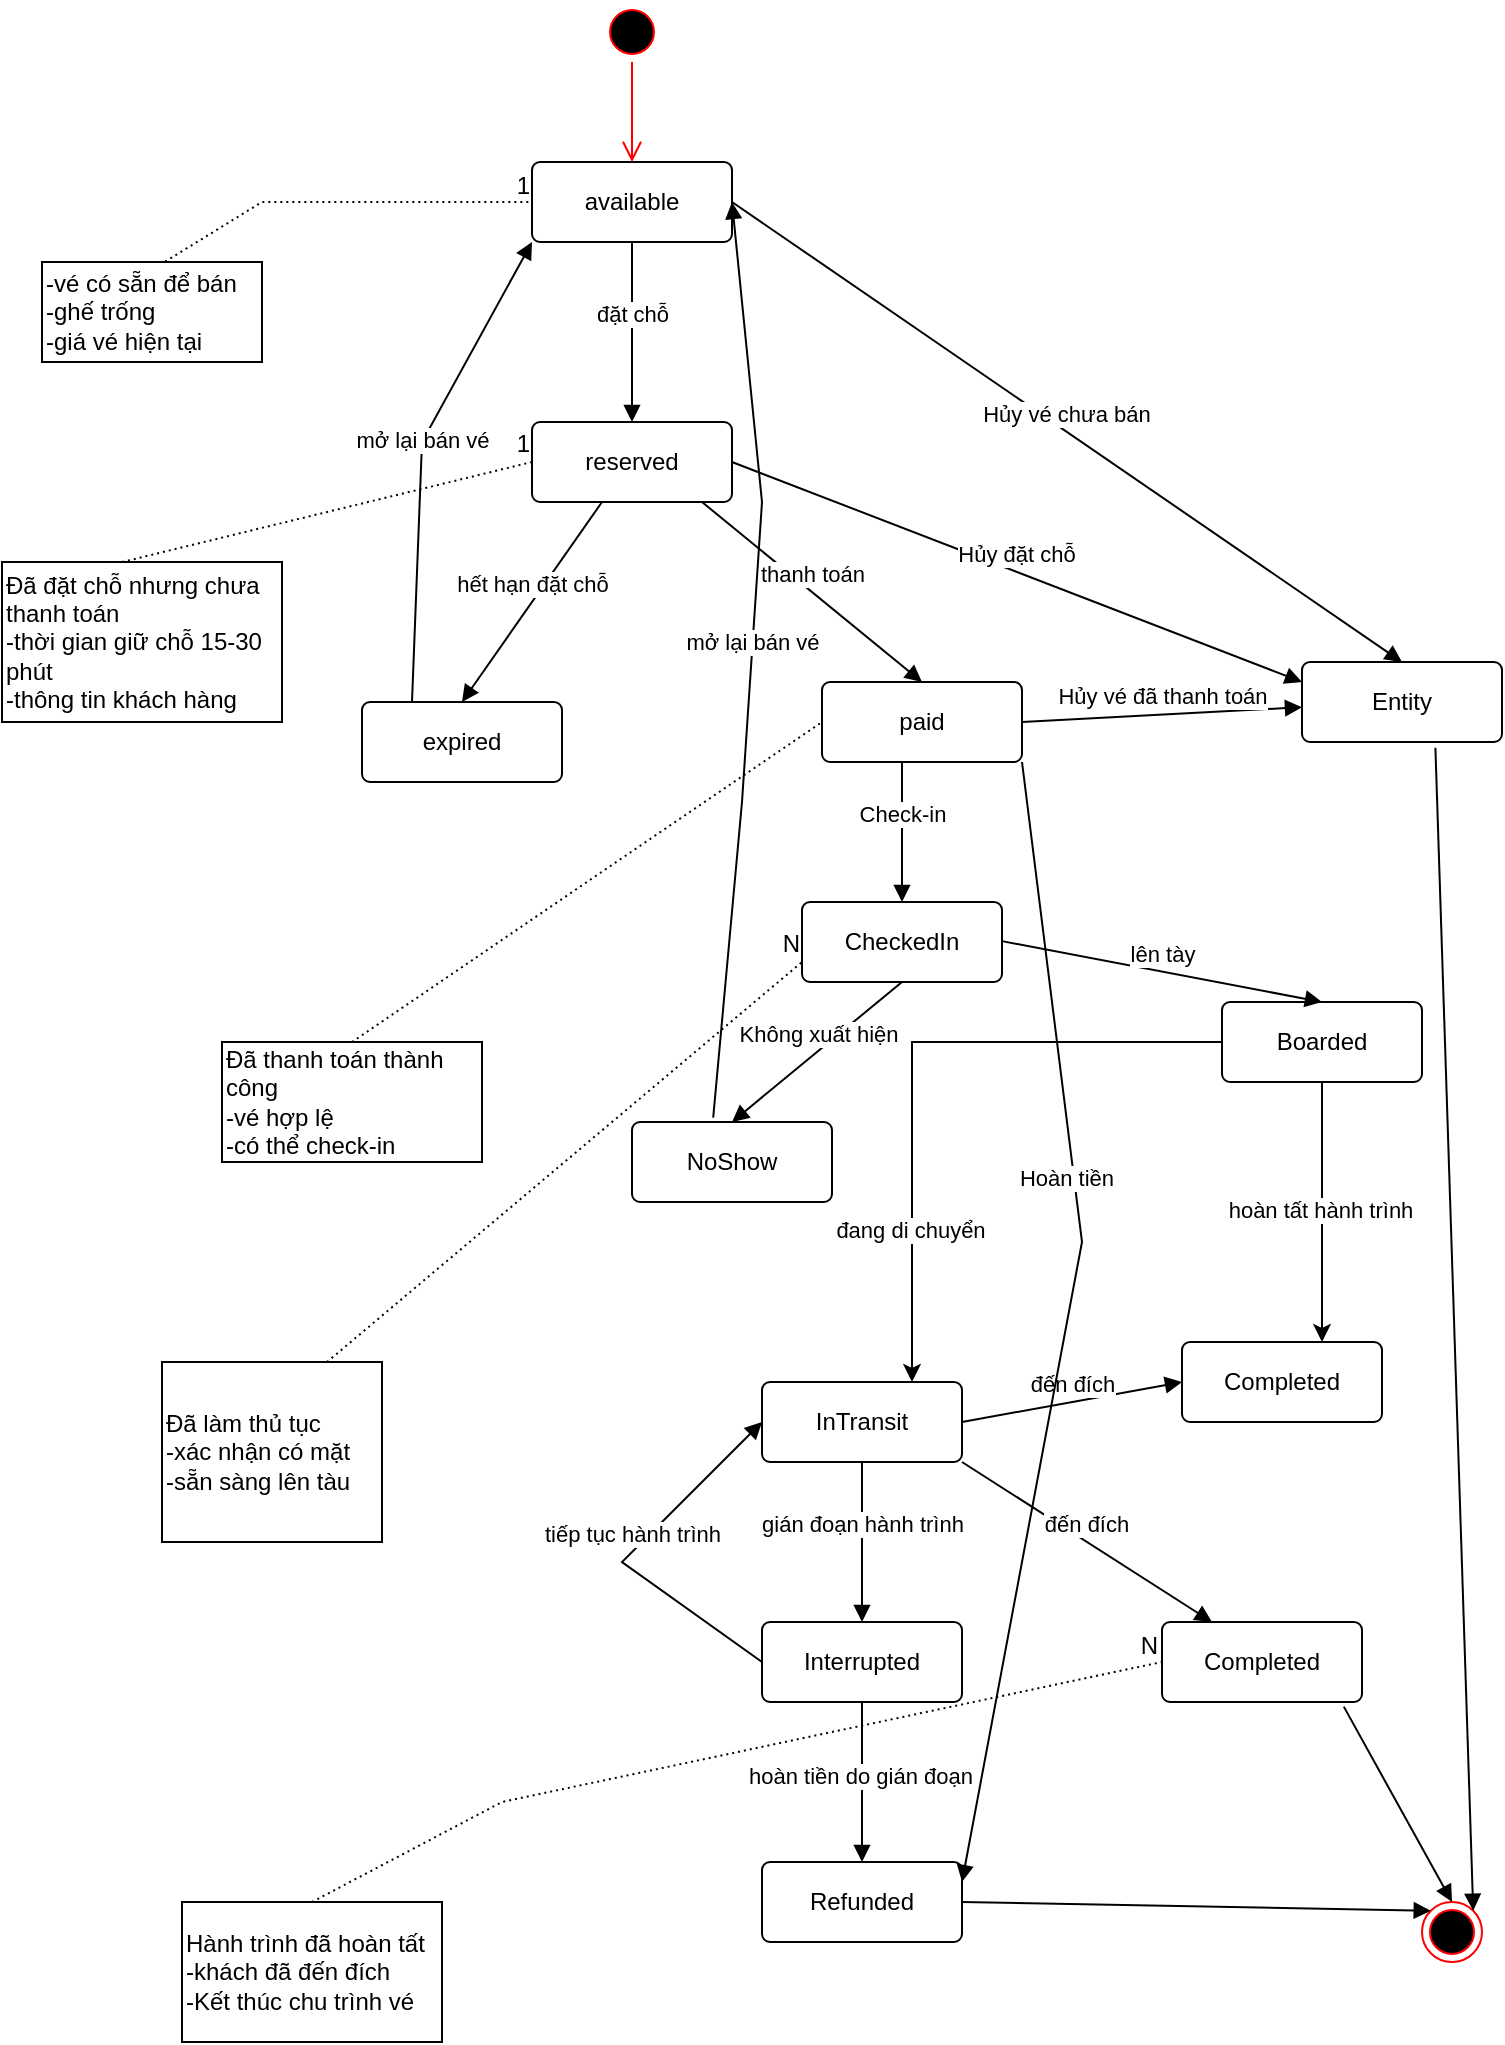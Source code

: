<mxfile version="27.0.9">
  <diagram name="Page-1" id="tQImKqZd8PoFKgRo9b0g">
    <mxGraphModel dx="1310" dy="2040" grid="1" gridSize="10" guides="1" tooltips="1" connect="1" arrows="1" fold="1" page="1" pageScale="1" pageWidth="850" pageHeight="1100" math="0" shadow="0">
      <root>
        <mxCell id="0" />
        <mxCell id="1" parent="0" />
        <mxCell id="PN7oXaLsUezQi4kB6J2D-3" value="" style="ellipse;html=1;shape=startState;fillColor=#000000;strokeColor=#ff0000;" vertex="1" parent="1">
          <mxGeometry x="360" y="-600" width="30" height="30" as="geometry" />
        </mxCell>
        <mxCell id="PN7oXaLsUezQi4kB6J2D-8" value="-vé có sẵn để bán&lt;div&gt;&lt;span style=&quot;background-color: transparent; color: light-dark(rgb(0, 0, 0), rgb(255, 255, 255));&quot;&gt;-ghế trống&lt;/span&gt;&lt;/div&gt;&lt;div&gt;&lt;span style=&quot;background-color: transparent; color: light-dark(rgb(0, 0, 0), rgb(255, 255, 255));&quot;&gt;-giá vé hiện tại&lt;/span&gt;&lt;/div&gt;" style="whiteSpace=wrap;html=1;align=left;" vertex="1" parent="1">
          <mxGeometry x="80" y="-470" width="110" height="50" as="geometry" />
        </mxCell>
        <mxCell id="PN7oXaLsUezQi4kB6J2D-9" value="" style="endArrow=none;html=1;rounded=0;dashed=1;dashPattern=1 2;exitX=0.56;exitY=-0.004;exitDx=0;exitDy=0;exitPerimeter=0;entryX=0;entryY=0.5;entryDx=0;entryDy=0;" edge="1" parent="1" source="PN7oXaLsUezQi4kB6J2D-8" target="PN7oXaLsUezQi4kB6J2D-7">
          <mxGeometry relative="1" as="geometry">
            <mxPoint x="110" y="-280" as="sourcePoint" />
            <mxPoint x="320" y="-500" as="targetPoint" />
            <Array as="points">
              <mxPoint x="190" y="-500" />
            </Array>
          </mxGeometry>
        </mxCell>
        <mxCell id="PN7oXaLsUezQi4kB6J2D-10" value="1" style="resizable=0;html=1;whiteSpace=wrap;align=right;verticalAlign=bottom;" connectable="0" vertex="1" parent="PN7oXaLsUezQi4kB6J2D-9">
          <mxGeometry x="1" relative="1" as="geometry" />
        </mxCell>
        <mxCell id="PN7oXaLsUezQi4kB6J2D-11" value="reserved" style="rounded=1;arcSize=10;whiteSpace=wrap;html=1;align=center;" vertex="1" parent="1">
          <mxGeometry x="325" y="-390" width="100" height="40" as="geometry" />
        </mxCell>
        <mxCell id="PN7oXaLsUezQi4kB6J2D-12" value="" style="edgeStyle=orthogonalEdgeStyle;html=1;verticalAlign=bottom;endArrow=open;endSize=8;strokeColor=#ff0000;rounded=0;" edge="1" parent="1" source="PN7oXaLsUezQi4kB6J2D-3" target="PN7oXaLsUezQi4kB6J2D-7">
          <mxGeometry relative="1" as="geometry">
            <mxPoint x="375" y="-370" as="targetPoint" />
            <mxPoint x="375" y="-570" as="sourcePoint" />
          </mxGeometry>
        </mxCell>
        <mxCell id="PN7oXaLsUezQi4kB6J2D-7" value="available" style="rounded=1;arcSize=10;whiteSpace=wrap;html=1;align=center;" vertex="1" parent="1">
          <mxGeometry x="325" y="-520" width="100" height="40" as="geometry" />
        </mxCell>
        <mxCell id="PN7oXaLsUezQi4kB6J2D-15" value="đặt chỗ" style="html=1;verticalAlign=bottom;endArrow=block;curved=0;rounded=0;entryX=0.5;entryY=0;entryDx=0;entryDy=0;exitX=0.5;exitY=1;exitDx=0;exitDy=0;" edge="1" parent="1" source="PN7oXaLsUezQi4kB6J2D-7" target="PN7oXaLsUezQi4kB6J2D-11">
          <mxGeometry width="80" relative="1" as="geometry">
            <mxPoint x="370" y="-480" as="sourcePoint" />
            <mxPoint x="450" y="-480" as="targetPoint" />
          </mxGeometry>
        </mxCell>
        <mxCell id="PN7oXaLsUezQi4kB6J2D-16" value="expired" style="rounded=1;arcSize=10;whiteSpace=wrap;html=1;align=center;" vertex="1" parent="1">
          <mxGeometry x="240" y="-250" width="100" height="40" as="geometry" />
        </mxCell>
        <mxCell id="PN7oXaLsUezQi4kB6J2D-17" value="hết hạn đặt chỗ" style="html=1;verticalAlign=bottom;endArrow=block;curved=0;rounded=0;entryX=0.5;entryY=0;entryDx=0;entryDy=0;" edge="1" parent="1" target="PN7oXaLsUezQi4kB6J2D-16">
          <mxGeometry width="80" relative="1" as="geometry">
            <mxPoint x="360" y="-350" as="sourcePoint" />
            <mxPoint x="440" y="-350" as="targetPoint" />
          </mxGeometry>
        </mxCell>
        <mxCell id="PN7oXaLsUezQi4kB6J2D-18" value="mở lại bán vé" style="html=1;verticalAlign=bottom;endArrow=block;curved=0;rounded=0;entryX=0;entryY=1;entryDx=0;entryDy=0;exitX=0.25;exitY=0;exitDx=0;exitDy=0;" edge="1" parent="1" source="PN7oXaLsUezQi4kB6J2D-16" target="PN7oXaLsUezQi4kB6J2D-7">
          <mxGeometry width="80" relative="1" as="geometry">
            <mxPoint x="250" y="-250" as="sourcePoint" />
            <mxPoint x="330" y="-250" as="targetPoint" />
            <Array as="points">
              <mxPoint x="270" y="-380" />
            </Array>
          </mxGeometry>
        </mxCell>
        <mxCell id="PN7oXaLsUezQi4kB6J2D-19" value="Đã đặt chỗ nhưng chưa thanh toán&lt;div&gt;-thời gian giữ chỗ 15-30 phút&lt;/div&gt;&lt;div&gt;-thông tin khách hàng&lt;/div&gt;" style="html=1;whiteSpace=wrap;align=left;" vertex="1" parent="1">
          <mxGeometry x="60" y="-320" width="140" height="80" as="geometry" />
        </mxCell>
        <mxCell id="PN7oXaLsUezQi4kB6J2D-20" value="" style="endArrow=none;html=1;rounded=0;dashed=1;dashPattern=1 2;entryX=0;entryY=0.5;entryDx=0;entryDy=0;exitX=0.429;exitY=0;exitDx=0;exitDy=0;exitPerimeter=0;" edge="1" parent="1" source="PN7oXaLsUezQi4kB6J2D-19" target="PN7oXaLsUezQi4kB6J2D-11">
          <mxGeometry relative="1" as="geometry">
            <mxPoint x="120" y="-290" as="sourcePoint" />
            <mxPoint x="320" y="-370" as="targetPoint" />
            <Array as="points" />
          </mxGeometry>
        </mxCell>
        <mxCell id="PN7oXaLsUezQi4kB6J2D-21" value="1" style="resizable=0;html=1;whiteSpace=wrap;align=right;verticalAlign=bottom;" connectable="0" vertex="1" parent="PN7oXaLsUezQi4kB6J2D-20">
          <mxGeometry x="1" relative="1" as="geometry" />
        </mxCell>
        <mxCell id="PN7oXaLsUezQi4kB6J2D-22" value="paid" style="rounded=1;arcSize=10;whiteSpace=wrap;html=1;align=center;" vertex="1" parent="1">
          <mxGeometry x="470" y="-260" width="100" height="40" as="geometry" />
        </mxCell>
        <mxCell id="PN7oXaLsUezQi4kB6J2D-23" value="thanh toán" style="html=1;verticalAlign=bottom;endArrow=block;curved=0;rounded=0;entryX=0.5;entryY=0;entryDx=0;entryDy=0;" edge="1" parent="1" target="PN7oXaLsUezQi4kB6J2D-22">
          <mxGeometry width="80" relative="1" as="geometry">
            <mxPoint x="410" y="-350" as="sourcePoint" />
            <mxPoint x="490" y="-350" as="targetPoint" />
          </mxGeometry>
        </mxCell>
        <mxCell id="PN7oXaLsUezQi4kB6J2D-25" value="Đã thanh toán thành công&lt;div&gt;-vé hợp lệ&lt;/div&gt;&lt;div&gt;-có thể check-in&lt;/div&gt;" style="html=1;whiteSpace=wrap;align=left;" vertex="1" parent="1">
          <mxGeometry x="170" y="-80" width="130" height="60" as="geometry" />
        </mxCell>
        <mxCell id="PN7oXaLsUezQi4kB6J2D-26" value="" style="endArrow=none;html=1;rounded=0;dashed=1;dashPattern=1 2;entryX=0;entryY=0.5;entryDx=0;entryDy=0;exitX=0.5;exitY=0;exitDx=0;exitDy=0;" edge="1" parent="1" source="PN7oXaLsUezQi4kB6J2D-25" target="PN7oXaLsUezQi4kB6J2D-22">
          <mxGeometry relative="1" as="geometry">
            <mxPoint x="300" y="-180" as="sourcePoint" />
            <mxPoint x="460" y="-180" as="targetPoint" />
          </mxGeometry>
        </mxCell>
        <mxCell id="PN7oXaLsUezQi4kB6J2D-28" value="CheckedIn" style="rounded=1;arcSize=10;whiteSpace=wrap;html=1;align=center;" vertex="1" parent="1">
          <mxGeometry x="460" y="-150" width="100" height="40" as="geometry" />
        </mxCell>
        <mxCell id="PN7oXaLsUezQi4kB6J2D-29" value="Check-in" style="html=1;verticalAlign=bottom;endArrow=block;curved=0;rounded=0;entryX=0.5;entryY=0;entryDx=0;entryDy=0;" edge="1" parent="1" target="PN7oXaLsUezQi4kB6J2D-28">
          <mxGeometry width="80" relative="1" as="geometry">
            <mxPoint x="510" y="-220" as="sourcePoint" />
            <mxPoint x="590" y="-220" as="targetPoint" />
          </mxGeometry>
        </mxCell>
        <mxCell id="PN7oXaLsUezQi4kB6J2D-30" value="NoShow" style="rounded=1;arcSize=10;whiteSpace=wrap;html=1;align=center;" vertex="1" parent="1">
          <mxGeometry x="375" y="-40" width="100" height="40" as="geometry" />
        </mxCell>
        <mxCell id="PN7oXaLsUezQi4kB6J2D-31" value="Không xuất hiện" style="html=1;verticalAlign=bottom;endArrow=block;curved=0;rounded=0;entryX=0.5;entryY=0;entryDx=0;entryDy=0;exitX=0.5;exitY=1;exitDx=0;exitDy=0;" edge="1" parent="1" source="PN7oXaLsUezQi4kB6J2D-28" target="PN7oXaLsUezQi4kB6J2D-30">
          <mxGeometry width="80" relative="1" as="geometry">
            <mxPoint x="340" y="-100" as="sourcePoint" />
            <mxPoint x="420" y="-100" as="targetPoint" />
          </mxGeometry>
        </mxCell>
        <mxCell id="PN7oXaLsUezQi4kB6J2D-32" value="mở lại bán vé" style="html=1;verticalAlign=bottom;endArrow=block;curved=0;rounded=0;exitX=0.406;exitY=-0.054;exitDx=0;exitDy=0;exitPerimeter=0;entryX=1;entryY=0.5;entryDx=0;entryDy=0;" edge="1" parent="1" source="PN7oXaLsUezQi4kB6J2D-30" target="PN7oXaLsUezQi4kB6J2D-7">
          <mxGeometry width="80" relative="1" as="geometry">
            <mxPoint x="340" y="-100" as="sourcePoint" />
            <mxPoint x="420" y="-100" as="targetPoint" />
            <Array as="points">
              <mxPoint x="430" y="-200" />
              <mxPoint x="440" y="-350" />
            </Array>
          </mxGeometry>
        </mxCell>
        <mxCell id="PN7oXaLsUezQi4kB6J2D-42" value="" style="edgeStyle=orthogonalEdgeStyle;rounded=0;orthogonalLoop=1;jettySize=auto;html=1;exitX=0.5;exitY=1;exitDx=0;exitDy=0;" edge="1" parent="1" source="PN7oXaLsUezQi4kB6J2D-34" target="PN7oXaLsUezQi4kB6J2D-36">
          <mxGeometry relative="1" as="geometry">
            <mxPoint x="670" y="-30" as="sourcePoint" />
            <Array as="points">
              <mxPoint x="720" />
              <mxPoint x="720" />
            </Array>
          </mxGeometry>
        </mxCell>
        <mxCell id="PN7oXaLsUezQi4kB6J2D-43" value="hoàn tất hành trình" style="edgeLabel;html=1;align=center;verticalAlign=middle;resizable=0;points=[];" vertex="1" connectable="0" parent="PN7oXaLsUezQi4kB6J2D-42">
          <mxGeometry x="-0.026" y="-1" relative="1" as="geometry">
            <mxPoint as="offset" />
          </mxGeometry>
        </mxCell>
        <mxCell id="PN7oXaLsUezQi4kB6J2D-34" value="Boarded" style="rounded=1;arcSize=10;whiteSpace=wrap;html=1;align=center;" vertex="1" parent="1">
          <mxGeometry x="670" y="-100" width="100" height="40" as="geometry" />
        </mxCell>
        <mxCell id="PN7oXaLsUezQi4kB6J2D-35" value="lên tày" style="html=1;verticalAlign=bottom;endArrow=block;curved=0;rounded=0;entryX=0.5;entryY=0;entryDx=0;entryDy=0;" edge="1" parent="1" target="PN7oXaLsUezQi4kB6J2D-34">
          <mxGeometry width="80" relative="1" as="geometry">
            <mxPoint x="560" y="-130.43" as="sourcePoint" />
            <mxPoint x="640" y="-130.43" as="targetPoint" />
          </mxGeometry>
        </mxCell>
        <mxCell id="PN7oXaLsUezQi4kB6J2D-36" value="Completed" style="rounded=1;arcSize=10;whiteSpace=wrap;html=1;align=center;" vertex="1" parent="1">
          <mxGeometry x="650" y="70" width="100" height="40" as="geometry" />
        </mxCell>
        <mxCell id="PN7oXaLsUezQi4kB6J2D-37" value="InTransit" style="rounded=1;arcSize=10;whiteSpace=wrap;html=1;align=center;" vertex="1" parent="1">
          <mxGeometry x="440" y="90" width="100" height="40" as="geometry" />
        </mxCell>
        <mxCell id="PN7oXaLsUezQi4kB6J2D-39" style="edgeStyle=orthogonalEdgeStyle;rounded=0;orthogonalLoop=1;jettySize=auto;html=1;entryX=0.75;entryY=0;entryDx=0;entryDy=0;" edge="1" parent="1" source="PN7oXaLsUezQi4kB6J2D-34" target="PN7oXaLsUezQi4kB6J2D-37">
          <mxGeometry relative="1" as="geometry">
            <mxPoint x="621.43" y="-30.28" as="sourcePoint" />
            <mxPoint x="510.03" y="70.0" as="targetPoint" />
          </mxGeometry>
        </mxCell>
        <mxCell id="PN7oXaLsUezQi4kB6J2D-40" value="đang di chuyển" style="edgeLabel;html=1;align=center;verticalAlign=middle;resizable=0;points=[];" vertex="1" connectable="0" parent="PN7oXaLsUezQi4kB6J2D-39">
          <mxGeometry x="0.53" y="-1" relative="1" as="geometry">
            <mxPoint as="offset" />
          </mxGeometry>
        </mxCell>
        <mxCell id="PN7oXaLsUezQi4kB6J2D-44" value="đến đích" style="html=1;verticalAlign=bottom;endArrow=block;curved=0;rounded=0;exitX=1;exitY=0.5;exitDx=0;exitDy=0;entryX=0;entryY=0.5;entryDx=0;entryDy=0;" edge="1" parent="1" source="PN7oXaLsUezQi4kB6J2D-37" target="PN7oXaLsUezQi4kB6J2D-36">
          <mxGeometry width="80" relative="1" as="geometry">
            <mxPoint x="390" y="-140" as="sourcePoint" />
            <mxPoint x="470" y="-140" as="targetPoint" />
          </mxGeometry>
        </mxCell>
        <mxCell id="PN7oXaLsUezQi4kB6J2D-45" value="Interrupted" style="rounded=1;arcSize=10;whiteSpace=wrap;html=1;align=center;" vertex="1" parent="1">
          <mxGeometry x="440" y="210" width="100" height="40" as="geometry" />
        </mxCell>
        <mxCell id="PN7oXaLsUezQi4kB6J2D-46" value="gián đoạn hành trình" style="html=1;verticalAlign=bottom;endArrow=block;curved=0;rounded=0;entryX=0.5;entryY=0;entryDx=0;entryDy=0;" edge="1" parent="1" target="PN7oXaLsUezQi4kB6J2D-45">
          <mxGeometry width="80" relative="1" as="geometry">
            <mxPoint x="490" y="130" as="sourcePoint" />
            <mxPoint x="570" y="130" as="targetPoint" />
          </mxGeometry>
        </mxCell>
        <mxCell id="PN7oXaLsUezQi4kB6J2D-47" value="tiếp tục hành trình" style="html=1;verticalAlign=bottom;endArrow=block;curved=0;rounded=0;exitX=0;exitY=0.5;exitDx=0;exitDy=0;entryX=0;entryY=0.5;entryDx=0;entryDy=0;" edge="1" parent="1" source="PN7oXaLsUezQi4kB6J2D-45" target="PN7oXaLsUezQi4kB6J2D-37">
          <mxGeometry width="80" relative="1" as="geometry">
            <mxPoint x="390" y="130" as="sourcePoint" />
            <mxPoint x="470" y="130" as="targetPoint" />
            <Array as="points">
              <mxPoint x="370" y="180" />
            </Array>
          </mxGeometry>
        </mxCell>
        <mxCell id="PN7oXaLsUezQi4kB6J2D-48" value="Refunded" style="rounded=1;arcSize=10;whiteSpace=wrap;html=1;align=center;" vertex="1" parent="1">
          <mxGeometry x="440" y="330" width="100" height="40" as="geometry" />
        </mxCell>
        <mxCell id="PN7oXaLsUezQi4kB6J2D-49" value="" style="html=1;verticalAlign=bottom;endArrow=block;curved=0;rounded=0;exitX=0.5;exitY=1;exitDx=0;exitDy=0;" edge="1" parent="1" source="PN7oXaLsUezQi4kB6J2D-45" target="PN7oXaLsUezQi4kB6J2D-48">
          <mxGeometry x="1" y="-124" width="80" relative="1" as="geometry">
            <mxPoint x="390" y="130" as="sourcePoint" />
            <mxPoint x="470" y="130" as="targetPoint" />
            <mxPoint x="30" y="-4" as="offset" />
          </mxGeometry>
        </mxCell>
        <mxCell id="PN7oXaLsUezQi4kB6J2D-50" value="hoàn tiền do gián đoạn" style="edgeLabel;html=1;align=center;verticalAlign=middle;resizable=0;points=[];" vertex="1" connectable="0" parent="PN7oXaLsUezQi4kB6J2D-49">
          <mxGeometry x="-0.087" y="-1" relative="1" as="geometry">
            <mxPoint as="offset" />
          </mxGeometry>
        </mxCell>
        <mxCell id="PN7oXaLsUezQi4kB6J2D-51" value="Completed" style="rounded=1;arcSize=10;whiteSpace=wrap;html=1;align=center;" vertex="1" parent="1">
          <mxGeometry x="640" y="210" width="100" height="40" as="geometry" />
        </mxCell>
        <mxCell id="PN7oXaLsUezQi4kB6J2D-55" value="đến đích" style="html=1;verticalAlign=bottom;endArrow=block;curved=0;rounded=0;entryX=0.25;entryY=0;entryDx=0;entryDy=0;exitX=1;exitY=1;exitDx=0;exitDy=0;" edge="1" parent="1" source="PN7oXaLsUezQi4kB6J2D-37" target="PN7oXaLsUezQi4kB6J2D-51">
          <mxGeometry width="80" relative="1" as="geometry">
            <mxPoint x="390" y="130" as="sourcePoint" />
            <mxPoint x="470" y="130" as="targetPoint" />
          </mxGeometry>
        </mxCell>
        <mxCell id="PN7oXaLsUezQi4kB6J2D-56" value="Hành trình đã hoàn tất&lt;div&gt;-khách đã đến đích&lt;/div&gt;&lt;div&gt;-Kết thúc chu trình vé&lt;/div&gt;" style="html=1;whiteSpace=wrap;align=left;" vertex="1" parent="1">
          <mxGeometry x="150" y="350" width="130" height="70" as="geometry" />
        </mxCell>
        <mxCell id="PN7oXaLsUezQi4kB6J2D-57" value="" style="endArrow=none;html=1;rounded=0;dashed=1;dashPattern=1 2;entryX=0;entryY=0.5;entryDx=0;entryDy=0;exitX=0.5;exitY=0;exitDx=0;exitDy=0;" edge="1" parent="1" source="PN7oXaLsUezQi4kB6J2D-56" target="PN7oXaLsUezQi4kB6J2D-51">
          <mxGeometry relative="1" as="geometry">
            <mxPoint x="230" y="340" as="sourcePoint" />
            <mxPoint x="470" y="240" as="targetPoint" />
            <Array as="points">
              <mxPoint x="310" y="300" />
            </Array>
          </mxGeometry>
        </mxCell>
        <mxCell id="PN7oXaLsUezQi4kB6J2D-58" value="N" style="resizable=0;html=1;whiteSpace=wrap;align=right;verticalAlign=bottom;" connectable="0" vertex="1" parent="PN7oXaLsUezQi4kB6J2D-57">
          <mxGeometry x="1" relative="1" as="geometry" />
        </mxCell>
        <mxCell id="PN7oXaLsUezQi4kB6J2D-61" value="Entity" style="rounded=1;arcSize=10;whiteSpace=wrap;html=1;align=center;" vertex="1" parent="1">
          <mxGeometry x="710" y="-270" width="100" height="40" as="geometry" />
        </mxCell>
        <mxCell id="PN7oXaLsUezQi4kB6J2D-62" value="Hủy đặt chỗ" style="html=1;verticalAlign=bottom;endArrow=block;curved=0;rounded=0;exitX=1;exitY=0.5;exitDx=0;exitDy=0;entryX=0;entryY=0.25;entryDx=0;entryDy=0;" edge="1" parent="1" source="PN7oXaLsUezQi4kB6J2D-11" target="PN7oXaLsUezQi4kB6J2D-61">
          <mxGeometry width="80" relative="1" as="geometry">
            <mxPoint x="490" y="-310" as="sourcePoint" />
            <mxPoint x="570" y="-310" as="targetPoint" />
          </mxGeometry>
        </mxCell>
        <mxCell id="PN7oXaLsUezQi4kB6J2D-63" value="Hủy vé chưa bán" style="html=1;verticalAlign=bottom;endArrow=block;curved=0;rounded=0;exitX=1;exitY=0.5;exitDx=0;exitDy=0;entryX=0.5;entryY=0;entryDx=0;entryDy=0;" edge="1" parent="1" source="PN7oXaLsUezQi4kB6J2D-7" target="PN7oXaLsUezQi4kB6J2D-61">
          <mxGeometry width="80" relative="1" as="geometry">
            <mxPoint x="490" y="-310" as="sourcePoint" />
            <mxPoint x="570" y="-310" as="targetPoint" />
          </mxGeometry>
        </mxCell>
        <mxCell id="PN7oXaLsUezQi4kB6J2D-64" value="" style="ellipse;html=1;shape=endState;fillColor=#000000;strokeColor=#ff0000;" vertex="1" parent="1">
          <mxGeometry x="770" y="350" width="30" height="30" as="geometry" />
        </mxCell>
        <mxCell id="PN7oXaLsUezQi4kB6J2D-65" value="" style="html=1;verticalAlign=bottom;endArrow=block;curved=0;rounded=0;entryX=0;entryY=0;entryDx=0;entryDy=0;exitX=1;exitY=0.5;exitDx=0;exitDy=0;" edge="1" parent="1" source="PN7oXaLsUezQi4kB6J2D-48" target="PN7oXaLsUezQi4kB6J2D-64">
          <mxGeometry width="80" relative="1" as="geometry">
            <mxPoint x="490" y="200" as="sourcePoint" />
            <mxPoint x="570" y="200" as="targetPoint" />
          </mxGeometry>
        </mxCell>
        <mxCell id="PN7oXaLsUezQi4kB6J2D-66" value="" style="html=1;verticalAlign=bottom;endArrow=block;curved=0;rounded=0;entryX=0.5;entryY=0;entryDx=0;entryDy=0;exitX=0.909;exitY=1.058;exitDx=0;exitDy=0;exitPerimeter=0;" edge="1" parent="1" source="PN7oXaLsUezQi4kB6J2D-51" target="PN7oXaLsUezQi4kB6J2D-64">
          <mxGeometry width="80" relative="1" as="geometry">
            <mxPoint x="490" y="200" as="sourcePoint" />
            <mxPoint x="570" y="200" as="targetPoint" />
          </mxGeometry>
        </mxCell>
        <mxCell id="PN7oXaLsUezQi4kB6J2D-68" value="Hủy vé đã thanh toán" style="html=1;verticalAlign=bottom;endArrow=block;curved=0;rounded=0;exitX=1;exitY=0.5;exitDx=0;exitDy=0;" edge="1" parent="1" source="PN7oXaLsUezQi4kB6J2D-22" target="PN7oXaLsUezQi4kB6J2D-61">
          <mxGeometry width="80" relative="1" as="geometry">
            <mxPoint x="610" y="-230" as="sourcePoint" />
            <mxPoint x="690" y="-230" as="targetPoint" />
          </mxGeometry>
        </mxCell>
        <mxCell id="PN7oXaLsUezQi4kB6J2D-69" value="" style="html=1;verticalAlign=bottom;endArrow=block;curved=0;rounded=0;exitX=0.667;exitY=1.072;exitDx=0;exitDy=0;exitPerimeter=0;entryX=1;entryY=0;entryDx=0;entryDy=0;" edge="1" parent="1" source="PN7oXaLsUezQi4kB6J2D-61" target="PN7oXaLsUezQi4kB6J2D-64">
          <mxGeometry width="80" relative="1" as="geometry">
            <mxPoint x="610" y="-70" as="sourcePoint" />
            <mxPoint x="800" y="100" as="targetPoint" />
          </mxGeometry>
        </mxCell>
        <mxCell id="PN7oXaLsUezQi4kB6J2D-70" value="Đã làm thủ tục&lt;div&gt;-xác nhận có mặt&lt;/div&gt;&lt;div&gt;-sẵn sàng lên tàu&lt;/div&gt;" style="html=1;whiteSpace=wrap;align=left;" vertex="1" parent="1">
          <mxGeometry x="140" y="80" width="110" height="90" as="geometry" />
        </mxCell>
        <mxCell id="PN7oXaLsUezQi4kB6J2D-71" value="" style="endArrow=none;html=1;rounded=0;dashed=1;dashPattern=1 2;exitX=0.75;exitY=0;exitDx=0;exitDy=0;entryX=0;entryY=0.75;entryDx=0;entryDy=0;" edge="1" parent="1" source="PN7oXaLsUezQi4kB6J2D-70" target="PN7oXaLsUezQi4kB6J2D-28">
          <mxGeometry relative="1" as="geometry">
            <mxPoint x="420" y="70" as="sourcePoint" />
            <mxPoint x="580" y="70" as="targetPoint" />
          </mxGeometry>
        </mxCell>
        <mxCell id="PN7oXaLsUezQi4kB6J2D-72" value="N" style="resizable=0;html=1;whiteSpace=wrap;align=right;verticalAlign=bottom;" connectable="0" vertex="1" parent="PN7oXaLsUezQi4kB6J2D-71">
          <mxGeometry x="1" relative="1" as="geometry" />
        </mxCell>
        <mxCell id="PN7oXaLsUezQi4kB6J2D-73" value="" style="html=1;verticalAlign=bottom;endArrow=block;curved=0;rounded=0;exitX=1;exitY=1;exitDx=0;exitDy=0;entryX=1;entryY=0.25;entryDx=0;entryDy=0;" edge="1" parent="1" source="PN7oXaLsUezQi4kB6J2D-22" target="PN7oXaLsUezQi4kB6J2D-48">
          <mxGeometry x="-0.146" y="30" width="80" relative="1" as="geometry">
            <mxPoint x="460" y="40" as="sourcePoint" />
            <mxPoint x="540" y="40" as="targetPoint" />
            <Array as="points">
              <mxPoint x="600" y="20" />
            </Array>
            <mxPoint y="-4" as="offset" />
          </mxGeometry>
        </mxCell>
        <mxCell id="PN7oXaLsUezQi4kB6J2D-74" value="Hoàn tiền" style="edgeLabel;html=1;align=center;verticalAlign=middle;resizable=0;points=[];" vertex="1" connectable="0" parent="PN7oXaLsUezQi4kB6J2D-73">
          <mxGeometry x="-0.263" y="-4" relative="1" as="geometry">
            <mxPoint as="offset" />
          </mxGeometry>
        </mxCell>
      </root>
    </mxGraphModel>
  </diagram>
</mxfile>
